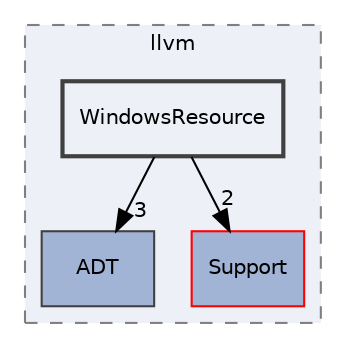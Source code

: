 digraph "include/llvm/WindowsResource"
{
 // LATEX_PDF_SIZE
  bgcolor="transparent";
  edge [fontname="Helvetica",fontsize="10",labelfontname="Helvetica",labelfontsize="10"];
  node [fontname="Helvetica",fontsize="10",shape="box"];
  compound=true
  subgraph clusterdir_dcde91663b8816e1e2311938ccd8f690 {
    graph [ bgcolor="#edf0f7", pencolor="grey50", style="filled,dashed,", label="llvm", fontname="Helvetica", fontsize="10", URL="dir_dcde91663b8816e1e2311938ccd8f690.html"]
  dir_32453792af2ba70c54e3ccae3a790d1b [label="ADT", style="filled,", fillcolor="#a2b4d6", color="grey25", URL="dir_32453792af2ba70c54e3ccae3a790d1b.html"];
  dir_ae1e398ac700924fa434b51c248a5531 [label="Support", style="filled,", fillcolor="#a2b4d6", color="red", URL="dir_ae1e398ac700924fa434b51c248a5531.html"];
  dir_8843234b17d278b75430d393112d9672 [label="WindowsResource", style="filled,bold,", fillcolor="#edf0f7", color="grey25", URL="dir_8843234b17d278b75430d393112d9672.html"];
  }
  dir_8843234b17d278b75430d393112d9672->dir_32453792af2ba70c54e3ccae3a790d1b [headlabel="3", labeldistance=1.5 headhref="dir_000237_000001.html"];
  dir_8843234b17d278b75430d393112d9672->dir_ae1e398ac700924fa434b51c248a5531 [headlabel="2", labeldistance=1.5 headhref="dir_000237_000182.html"];
}
